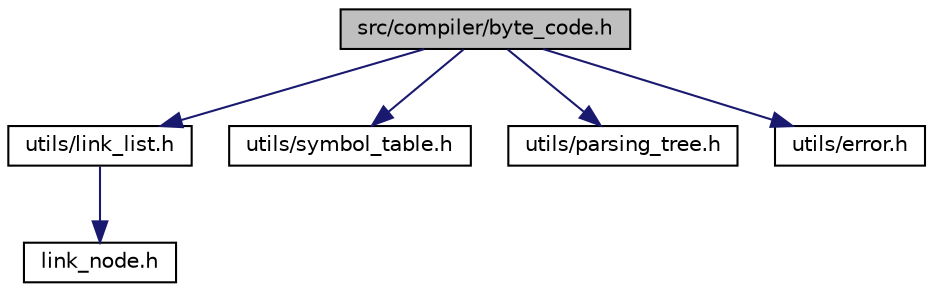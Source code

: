 digraph "src/compiler/byte_code.h"
{
 // INTERACTIVE_SVG=YES
  edge [fontname="Helvetica",fontsize="10",labelfontname="Helvetica",labelfontsize="10"];
  node [fontname="Helvetica",fontsize="10",shape=record];
  Node0 [label="src/compiler/byte_code.h",height=0.2,width=0.4,color="black", fillcolor="grey75", style="filled", fontcolor="black"];
  Node0 -> Node1 [color="midnightblue",fontsize="10",style="solid",fontname="Helvetica"];
  Node1 [label="utils/link_list.h",height=0.2,width=0.4,color="black", fillcolor="white", style="filled",URL="$d4/d51/link__list_8h.html",tooltip="Purpose: link_list data structure. "];
  Node1 -> Node2 [color="midnightblue",fontsize="10",style="solid",fontname="Helvetica"];
  Node2 [label="link_node.h",height=0.2,width=0.4,color="black", fillcolor="white", style="filled",URL="$d9/d56/link__node_8h.html",tooltip="Purpose: link_node data structure. "];
  Node0 -> Node3 [color="midnightblue",fontsize="10",style="solid",fontname="Helvetica"];
  Node3 [label="utils/symbol_table.h",height=0.2,width=0.4,color="black", fillcolor="white", style="filled",URL="$d2/dd5/symbol__table_8h.html",tooltip="Purpose: symbol table data structure. "];
  Node0 -> Node4 [color="midnightblue",fontsize="10",style="solid",fontname="Helvetica"];
  Node4 [label="utils/parsing_tree.h",height=0.2,width=0.4,color="black", fillcolor="white", style="filled",URL="$d4/da2/parsing__tree_8h.html",tooltip="Purpose: the node of parsing tree data structure. "];
  Node0 -> Node5 [color="midnightblue",fontsize="10",style="solid",fontname="Helvetica"];
  Node5 [label="utils/error.h",height=0.2,width=0.4,color="black", fillcolor="white", style="filled",URL="$da/d41/error_8h.html",tooltip="dealing with compiler error "];
}
